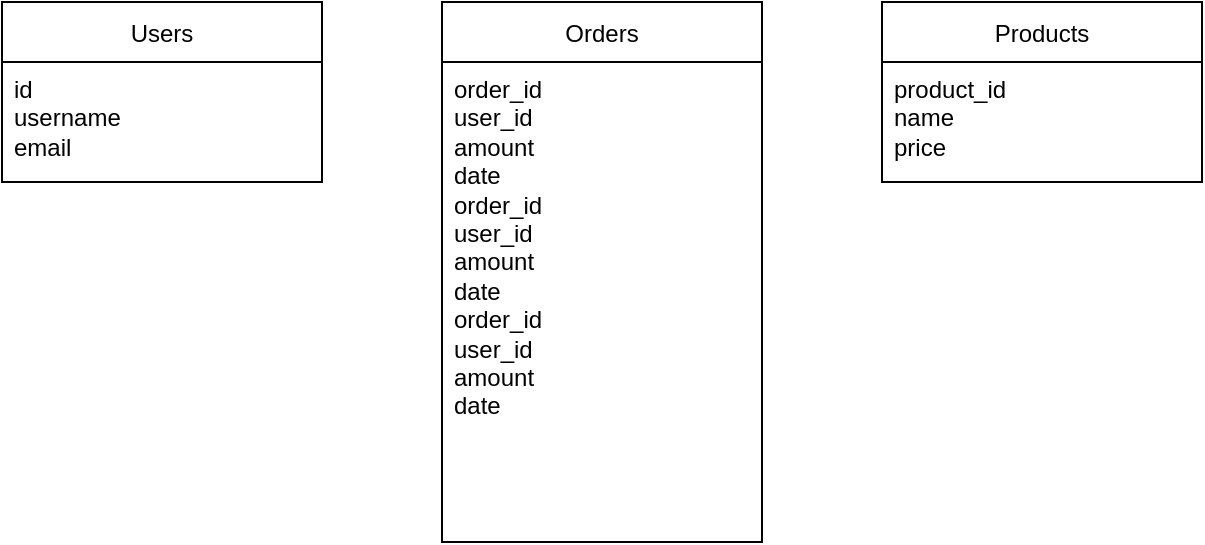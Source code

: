 <mxfile><diagram name="ERD"><mxGraphModel><root><mxCell id="0" /><mxCell id="1" parent="0" /><mxCell id="2" value="Users" style="shape=swimlane;startSize=30;swimlaneLine=1;" vertex="1" parent="1"><mxGeometry x="40" y="40" width="160" height="90" as="geometry" /></mxCell><mxCell id="3" value="id&lt;br&gt;username&lt;br&gt;email" style="text;html=1;align=left;verticalAlign=top;spacingLeft=4;" vertex="1" parent="2"><mxGeometry x="0" y="30" width="160" height="60" as="geometry" /></mxCell><mxCell id="4" value="Orders" style="shape=swimlane;startSize=30;swimlaneLine=1;" vertex="1" parent="1"><mxGeometry x="260" y="40" width="160" height="270" as="geometry" /></mxCell><mxCell id="5" value="order_id&lt;br&gt;user_id&lt;br&gt;amount&lt;br&gt;date&lt;br&gt;order_id&lt;br&gt;user_id&lt;br&gt;amount&lt;br&gt;date&lt;br&gt;order_id&lt;br&gt;user_id&lt;br&gt;amount&lt;br&gt;date" style="text;html=1;align=left;verticalAlign=top;spacingLeft=4;" vertex="1" parent="4"><mxGeometry x="0" y="30" width="160" height="240" as="geometry" /></mxCell><mxCell id="6" value="Products" style="shape=swimlane;startSize=30;swimlaneLine=1;" vertex="1" parent="1"><mxGeometry x="480" y="40" width="160" height="90" as="geometry" /></mxCell><mxCell id="7" value="product_id&lt;br&gt;name&lt;br&gt;price" style="text;html=1;align=left;verticalAlign=top;spacingLeft=4;" vertex="1" parent="6"><mxGeometry x="0" y="30" width="160" height="60" as="geometry" /></mxCell></root></mxGraphModel></diagram></mxfile>